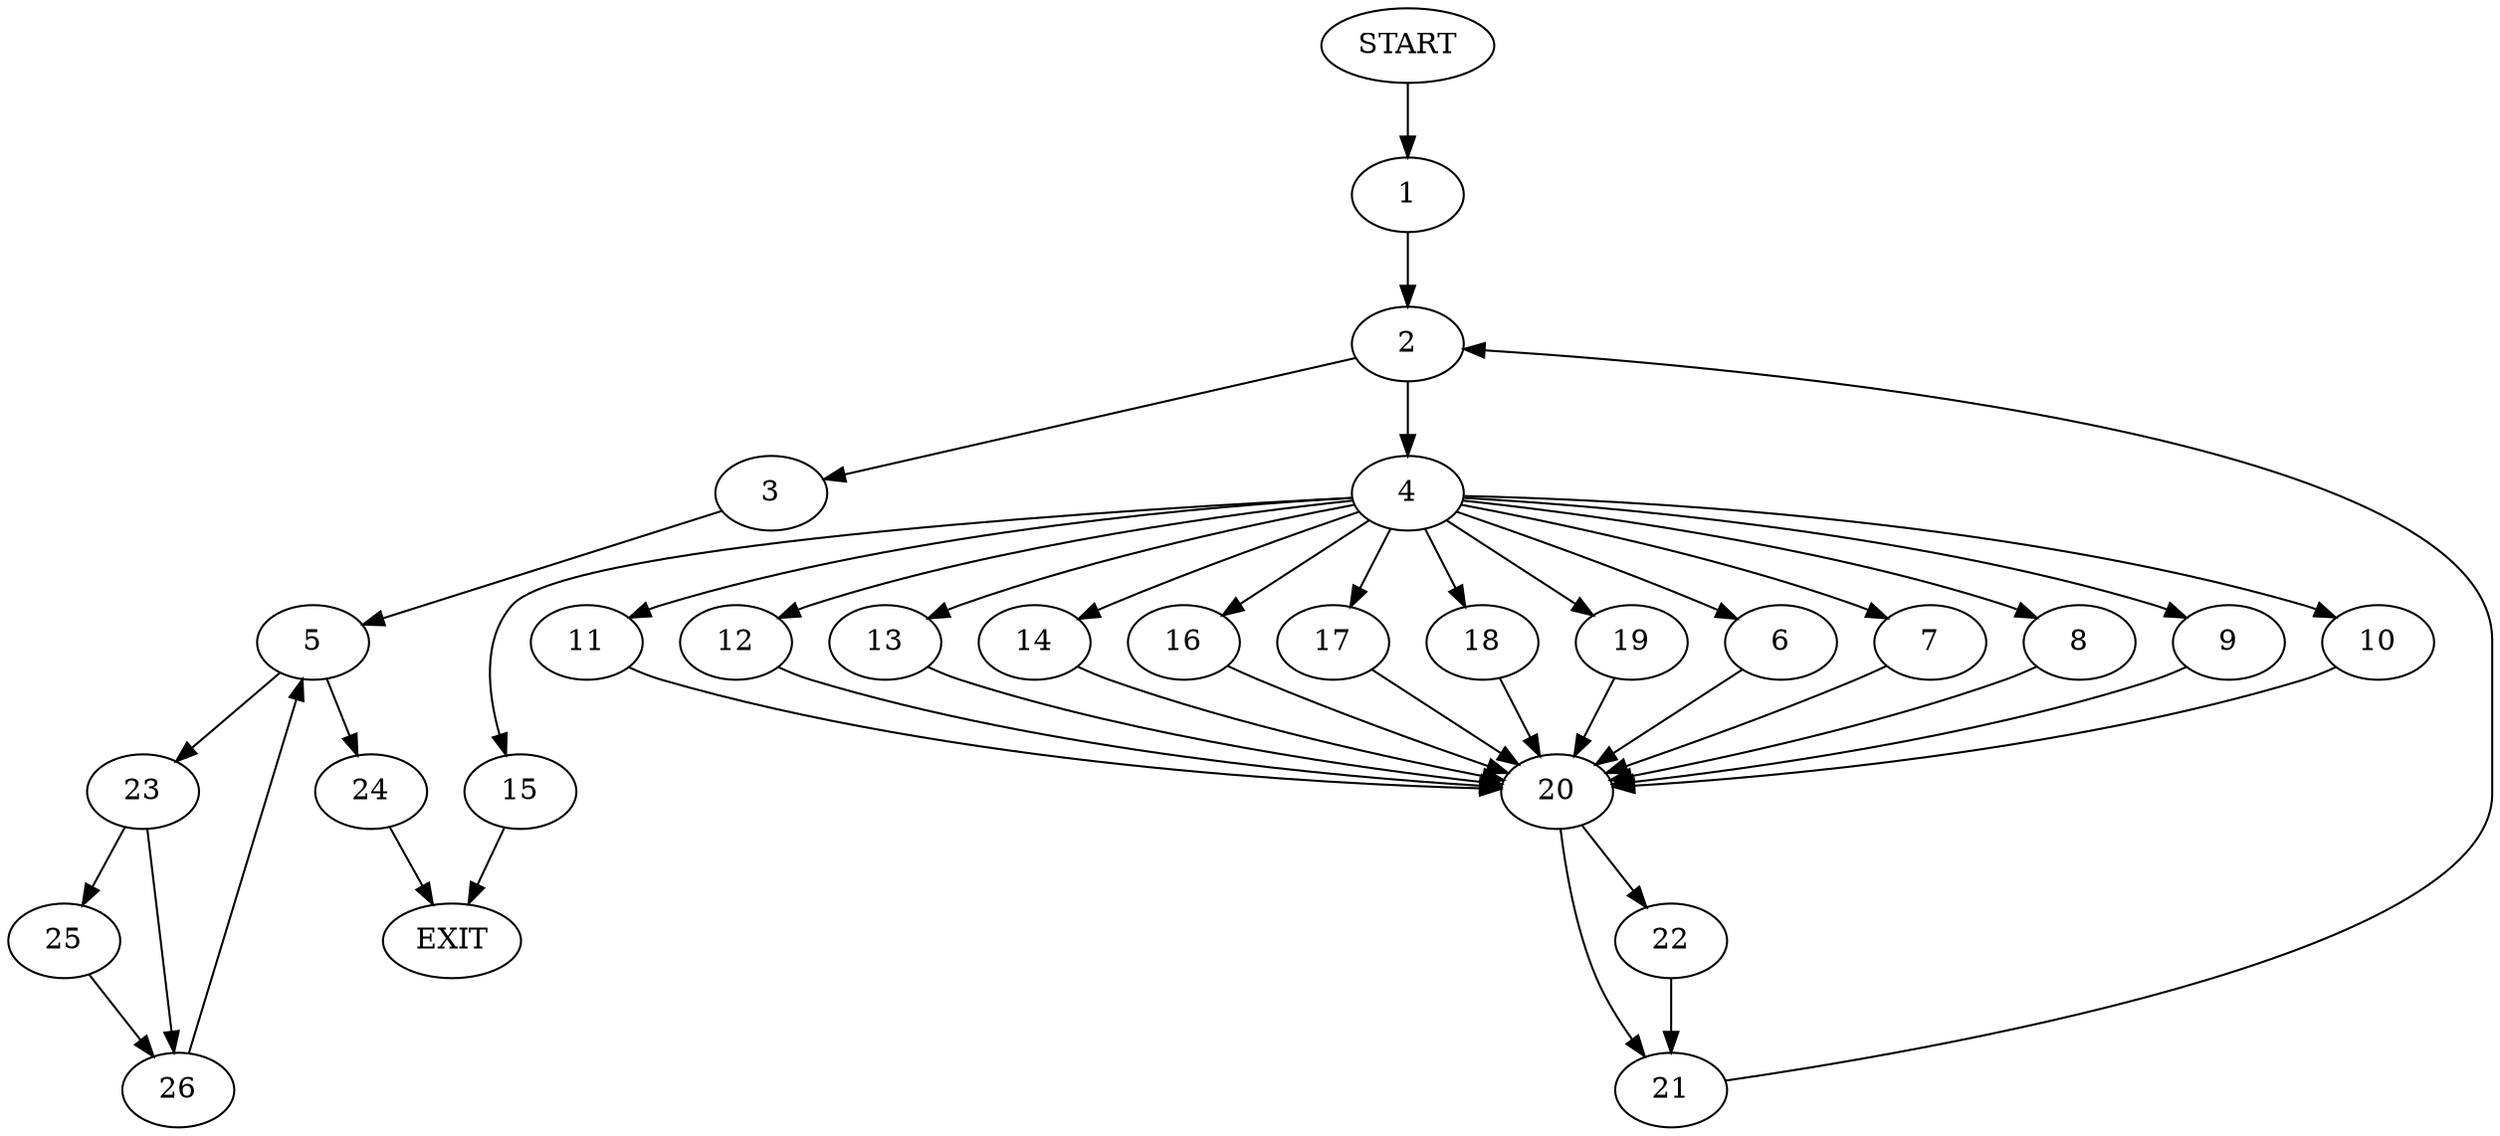 digraph {
0 [label="START"]
27 [label="EXIT"]
0 -> 1
1 -> 2
2 -> 3
2 -> 4
3 -> 5
4 -> 6
4 -> 7
4 -> 8
4 -> 9
4 -> 10
4 -> 11
4 -> 12
4 -> 13
4 -> 14
4 -> 15
4 -> 16
4 -> 17
4 -> 18
4 -> 19
8 -> 20
12 -> 20
18 -> 20
6 -> 20
9 -> 20
15 -> 27
19 -> 20
13 -> 20
11 -> 20
14 -> 20
17 -> 20
7 -> 20
16 -> 20
10 -> 20
20 -> 21
20 -> 22
22 -> 21
21 -> 2
5 -> 23
5 -> 24
24 -> 27
23 -> 25
23 -> 26
26 -> 5
25 -> 26
}
